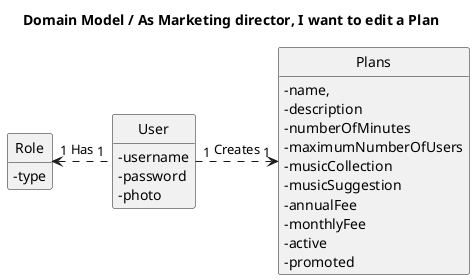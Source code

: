 @startuml
'https://plantuml.com/sequence-diagram

title Domain Model / As Marketing director, I want to edit a Plan

skinparam classAttributeIconSize 0
hide circle
hide methods

class User{
    -username
    -password
    -photo
}

class Plans{
    -name,
       - description
        - numberOfMinutes
        -maximumNumberOfUsers
        -musicCollection
         -musicSuggestion
         -annualFee
         -monthlyFee
         -active
         -promoted
}

class Role{
    -type
}


Role "1" <.right. "1" User: Has
User "1" .right.> "1" Plans: Creates

@enduml
